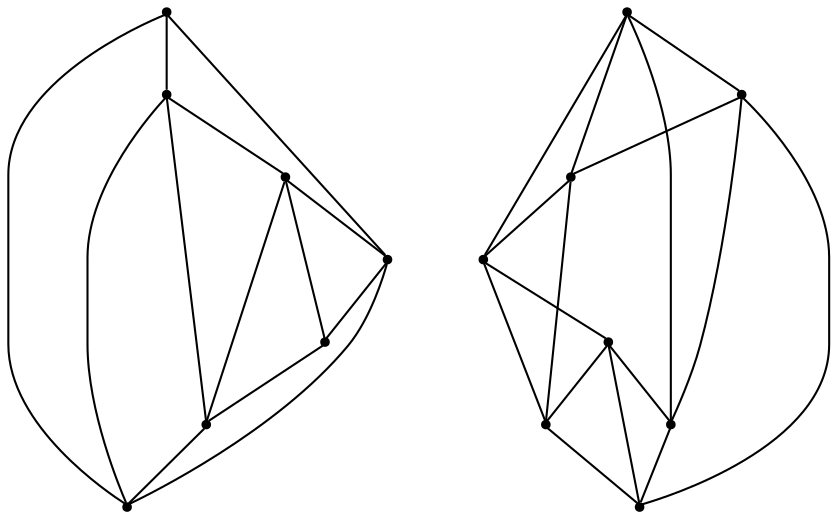 graph {
  node [shape=point,comment="{\"directed\":false,\"doi\":\"10.1007/978-3-642-00219-9_13\",\"figure\":\"4 (1)\"}"]

  v0 [pos="1057.4669190872546,1125.9274169367004"]
  v1 [pos="1057.4669190872546,1414.6142887369786"]
  v2 [pos="1057.4669190872548,1065.4345921741826"]
  v3 [pos="934.5602305744969,1168.7013136800126"]
  v4 [pos="1006.5582299165948,1168.7013136800126"]
  v5 [pos="1057.4669190872546,1354.1229056063562"]
  v6 [pos="934.5602305744969,1457.3895423103095"]
  v7 [pos="1006.5582299165948,1457.3895423103097"]
  v8 [pos="970.5592249434122,1016.6459951597267"]
  v9 [pos="883.6508521264838,1125.9274169367004"]
  v10 [pos="1006.5582299165948,1311.349008863044"]
  v11 [pos="934.5602305744969,1311.349008863044"]
  v12 [pos="883.6508521264838,1414.6142887369786"]
  v13 [pos="883.6508521264838,1065.4345921741826"]
  v14 [pos="883.6508521264838,1354.1229056063562"]

  v0 -- v4 [id="-1",pos="1057.4669190872546,1125.9274169367004 1050.922791341533,1141.9063010579487 1037.3795245056024,1154.5318021179478 1017.5942178060842,1164.128881318063 1013.9298684191224,1165.9062842970588 1010.2655199010526,1167.4759794509334 1006.5582299165948,1168.7013136800126"]
  v12 -- v10 [id="-2",pos="883.6508521264838,1414.6142887369786 1006.5582299165948,1311.349008863044 1006.5582299165948,1311.349008863044 1006.5582299165948,1311.349008863044"]
  v13 -- v3 [id="-3",pos="883.6508521264838,1065.4345921741826 934.5602305744969,1168.7013136800126 934.5602305744969,1168.7013136800126 934.5602305744969,1168.7013136800126"]
  v6 -- v5 [id="-4",pos="934.5602305744969,1457.3895423103095 1057.4669190872546,1354.1229056063562 1057.4669190872546,1354.1229056063562 1057.4669190872546,1354.1229056063562"]
  v11 -- v1 [id="-5",pos="934.5602305744969,1311.349008863044 1057.4669190872546,1414.6142887369786 1057.4669190872546,1414.6142887369786 1057.4669190872546,1414.6142887369786"]
  v11 -- v12 [id="-6",pos="934.5602305744969,1311.349008863044 883.6508521264838,1414.6142887369786 883.6508521264838,1414.6142887369786 883.6508521264838,1414.6142887369786"]
  v3 -- v2 [id="-7",pos="934.5602305744969,1168.7013136800126 1057.4669190872548,1065.4345921741826 1057.4669190872548,1065.4345921741826 1057.4669190872548,1065.4345921741826"]
  v8 -- v9 [id="-8",pos="970.5592249434122,1016.6459951597267 883.6508521264838,1125.9274169367004 883.6508521264838,1125.9274169367004 883.6508521264838,1125.9274169367004"]
  v8 -- v0 [id="-9",pos="970.5592249434122,1016.6459951597267 1057.4669190872546,1125.9274169367004 1057.4669190872546,1125.9274169367004 1057.4669190872546,1125.9274169367004"]
  v7 -- v14 [id="-10",pos="1006.5582299165948,1457.3895423103097 883.6508521264838,1354.1229056063562 883.6508521264838,1354.1229056063562 883.6508521264838,1354.1229056063562"]
  v4 -- v13 [id="-11",pos="1006.5582299165948,1168.7013136800126 883.6508521264838,1065.4345921741826 883.6508521264838,1065.4345921741826 883.6508521264838,1065.4345921741826"]
  v1 -- v10 [id="-12",pos="1057.4669190872546,1414.6142887369786 1006.5582299165948,1311.349008863044 1006.5582299165948,1311.349008863044 1006.5582299165948,1311.349008863044"]
  v5 -- v7 [id="-13",pos="1057.4669190872546,1354.1229056063562 1006.5582299165948,1457.3895423103097 1006.5582299165948,1457.3895423103097 1006.5582299165948,1457.3895423103097"]
  v2 -- v4 [id="-14",pos="1057.4669190872548,1065.4345921741826 1006.5582299165948,1168.7013136800126 1006.5582299165948,1168.7013136800126 1006.5582299165948,1168.7013136800126"]
  v14 -- v12 [id="-15",pos="883.6508521264838,1354.1229056063562 878.6241666959334,1362.9523949704242 876.4893028436704,1373.1421181715855 876.4893028436704,1384.367070737896 876.4893028436704,1395.5939073010459 878.6242762597981,1405.7843181385517 883.6508521264838,1414.6142887369786"]
  v14 -- v11 [id="-16",pos="883.6508521264838,1354.1229056063562 890.195007939559,1338.144583234473 903.7384615781266,1325.5186902466442 923.5242744978084,1315.9215260268697 927.1877712935345,1314.144536599651 930.8512672207728,1312.5751583532383 934.5602305744969,1311.349008863044"]
  v13 -- v8 [id="-17",pos="883.6508521264838,1065.4345921741826 890.1950229914507,1049.456255770167 903.7384725728805,1036.8303714814347 923.5242744978084,1027.2332125946964 939.1943220337373,1019.6323483853325 954.8643536800763,1015.8299075212099 970.5592249434122,1016.6459951597267"]
  v13 -- v9 [id="-18",pos="883.6508521264838,1065.4345921741826 878.6241707530771,1074.2641128193673 876.4893028436704,1084.4538743372761 876.4893028436704,1095.678884508537 876.4893028436704,1106.9058191824984 878.6243135748315,1117.0968469978156 883.6508521264838,1125.9274169367004"]
  v11 -- v10 [id="-19",pos="934.5602305744969,1311.349008863044 958.5435663734215,1302.2815839759526 982.5723416321837,1302.2812637818317 1006.5582299165948,1311.349008863044"]
  v9 -- v3 [id="-20",pos="883.6508521264838,1125.9274169367004 890.1955528495664,1141.9061629818234 903.7388596094477,1154.5317496397674 923.5242744978084,1164.128881318063 927.1877616509175,1165.905866068103 930.8512479355435,1167.4752407302342 934.5602305744969,1168.7013136800126"]
  v10 -- v5 [id="-21",pos="1006.5582299165948,1311.349008863044 1010.2655022159132,1312.574420318226 1013.9298595765506,1314.1441187587593 1017.5942178060842,1315.9215260268697 1037.3799225235873,1325.518637762873 1050.923336234657,1338.1444451407551 1057.4669190872546,1354.1229056063562"]
  v8 -- v2 [id="-22",pos="970.5592249434122,1016.6459951597267 986.2209908452435,1015.821868234194 1001.9075963640539,1019.6243090983166 1017.5942178060842,1027.2332125946964 1037.3799115292315,1036.8303189978565 1050.923321183272,1049.4561176769757 1057.4669190872548,1065.4345921741826"]
  v7 -- v6 [id="-23",pos="1006.5582299165948,1457.3895423103097 982.5723577171841,1466.4574641637973 958.5435454881497,1466.4571433744304 934.5602305744969,1457.3895423103095"]
  v7 -- v1 [id="-24",pos="1006.5582299165948,1457.3895423103097 1010.2655375861882,1456.1642853073329 1013.9298772616922,1454.5945934401188 1017.5942178060842,1452.8171947502362 1037.379625615983,1443.2174981106195 1050.9229297637746,1430.5925392221257 1057.4669190872546,1414.6142887369786"]
  v5 -- v1 [id="-25",pos="1057.4669190872546,1354.1229056063562 1062.4942856804037,1362.952204396845 1064.629189460222,1373.1420132040432 1064.629189460222,1384.367070737896 1064.629189460222,1395.5940122796897 1062.494176116968,1405.7845087131616 1057.4669190872546,1414.6142887369786"]
  v4 -- v3 [id="-26",pos="1006.5582299165948,1168.7013136800126 982.5723496746858,1177.769147147361 958.5435559307866,1177.7688266556179 934.5602305744969,1168.7013136800126"]
  v6 -- v12 [id="-27",pos="934.5602305744969,1457.3895423103095 930.851228650314,1456.1635459009447 927.1877520083005,1454.5941748230978 923.5242744978084,1452.8171947502362 903.7387584896708,1443.217445613836 890.1954144148101,1430.592401140644 883.6508521264838,1414.6142887369786"]
  v2 -- v0 [id="-28",pos="1057.4669190872548,1065.4345921741826 1062.4942816233688,1074.2639222459538 1064.629189460222,1084.4537693696811 1064.629189460222,1095.678884508537 1064.629189460222,1106.9059241520254 1062.4941388050531,1117.0970375657475 1057.4669190872546,1125.9274169367004"]
  v14 -- v6 [id="-29",pos="883.6508521264838,1354.1229056063562 934.5602305744969,1457.3895423103095 934.5602305744969,1457.3895423103095 934.5602305744969,1457.3895423103095"]
}